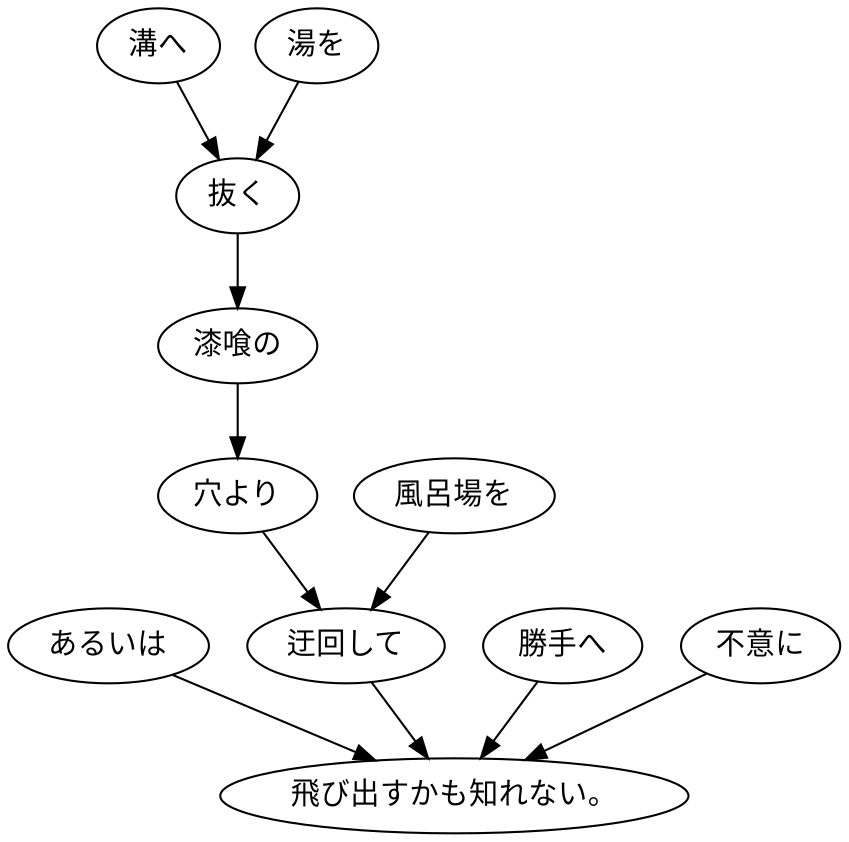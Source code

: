 digraph graph3251 {
	node0 [label="あるいは"];
	node1 [label="溝へ"];
	node2 [label="湯を"];
	node3 [label="抜く"];
	node4 [label="漆喰の"];
	node5 [label="穴より"];
	node6 [label="風呂場を"];
	node7 [label="迂回して"];
	node8 [label="勝手へ"];
	node9 [label="不意に"];
	node10 [label="飛び出すかも知れない。"];
	node0 -> node10;
	node1 -> node3;
	node2 -> node3;
	node3 -> node4;
	node4 -> node5;
	node5 -> node7;
	node6 -> node7;
	node7 -> node10;
	node8 -> node10;
	node9 -> node10;
}
